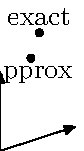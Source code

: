 beginfig(1)

scale = 10mm;
N = 5;

z0 = (0.5,1.5)*scale;

pair u[], aprx;
aprx = (0,0);
for i = 0 upto N-1:
	u[i] = up rotated (i/N*360);
	drawarrow (origin--u[i]) scaled scale;
	aprx := aprx + 1/4*(2*3.141592/N)*(z0 dotprod u[i])*u[i];
endfor

dotlabel.top("exact", z0);
dotlabel.bot("approx", aprx);

endfig;

end